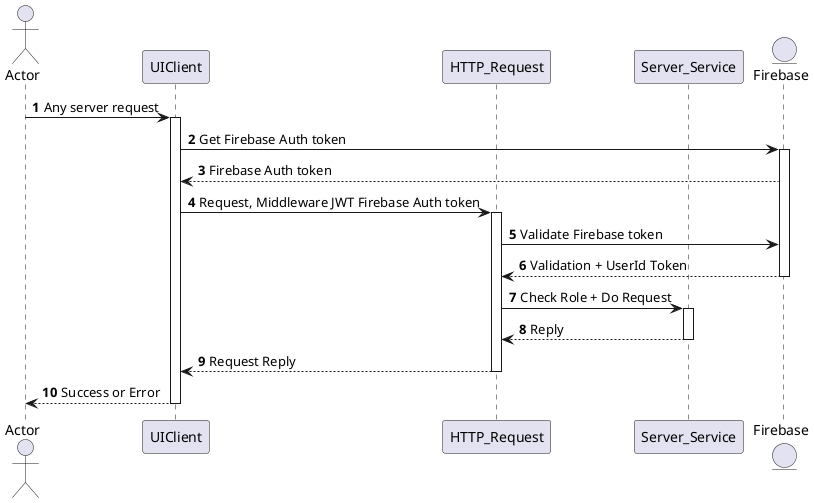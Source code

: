 @startuml
'https://plantuml.com/sequence-diagram

autonumber

actor Actor
participant UIClient
participant HTTP_Request
participant Server_Service
entity Firebase

Actor -> UIClient ++: Any server request

UIClient -> Firebase ++: Get Firebase Auth token
Firebase --> UIClient : Firebase Auth token

UIClient -> HTTP_Request ++: Request, Middleware JWT Firebase Auth token
HTTP_Request -> Firebase : Validate Firebase token
Firebase --> HTTP_Request --: Validation + UserId Token

HTTP_Request -> Server_Service ++: Check Role + Do Request
Server_Service --> HTTP_Request --: Reply

HTTP_Request --> UIClient --: Request Reply
UIClient --> Actor --: Success or Error

@enduml
